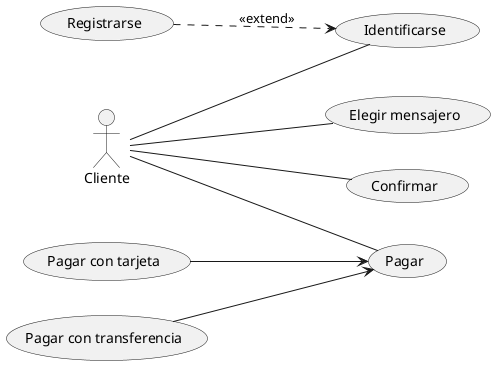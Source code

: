 @startuml

left to right direction
Actor Cliente as C

usecase "Identificarse" as I
usecase "Pagar" as P
usecase "Elegir mensajero" as EM
usecase "Confirmar" as Co
usecase "Registrarse" as R
usecase "Pagar con tarjeta" as Ptra
usecase "Pagar con transferencia" as Ptar

C -- I
C -- P
C -- EM
C -- Co

R ..> I : <<extend>>
Ptra --> P
Ptar --> P

@enduml